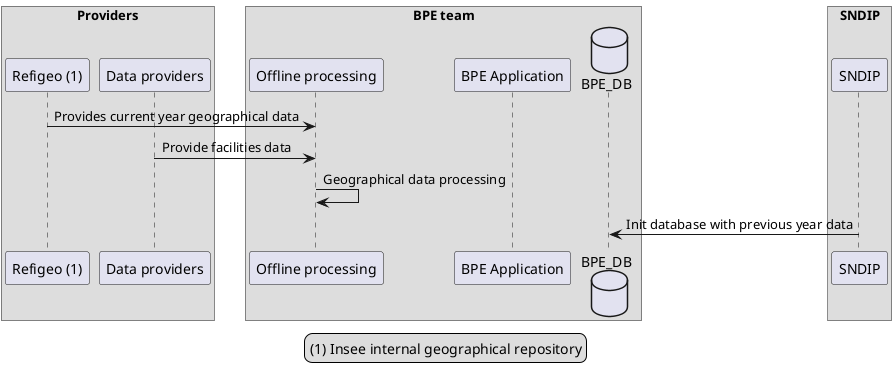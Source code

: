 @startuml

box "Providers"
participant "Refigeo (1)" as REFIGEO
participant "Data providers" as PROVIDERS
end box

box "BPE team"
participant "Offline processing" as OFFLINE_PROCESSING
participant "BPE Application" as BPE_APP
database BPE_DB
end box

box "SNDIP"
participant SNDIP
end box

REFIGEO -> OFFLINE_PROCESSING: Provides current year geographical data
PROVIDERS -> OFFLINE_PROCESSING: Provide facilities data
OFFLINE_PROCESSING -> OFFLINE_PROCESSING: Geographical data processing
SNDIP -> BPE_DB: Init database with previous year data

legend
(1) Insee internal geographical repository
end legend

@enduml